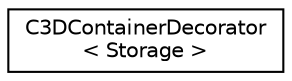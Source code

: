 digraph "Graphical Class Hierarchy"
{
 // LATEX_PDF_SIZE
  edge [fontname="Helvetica",fontsize="10",labelfontname="Helvetica",labelfontsize="10"];
  node [fontname="Helvetica",fontsize="10",shape=record];
  rankdir="LR";
  Node0 [label="C3DContainerDecorator\l\< Storage \>",height=0.2,width=0.4,color="black", fillcolor="white", style="filled",URL="$classC3DContainerDecorator.html",tooltip="Decorate a matrix type (Storage) with 3 dimensions."];
}
